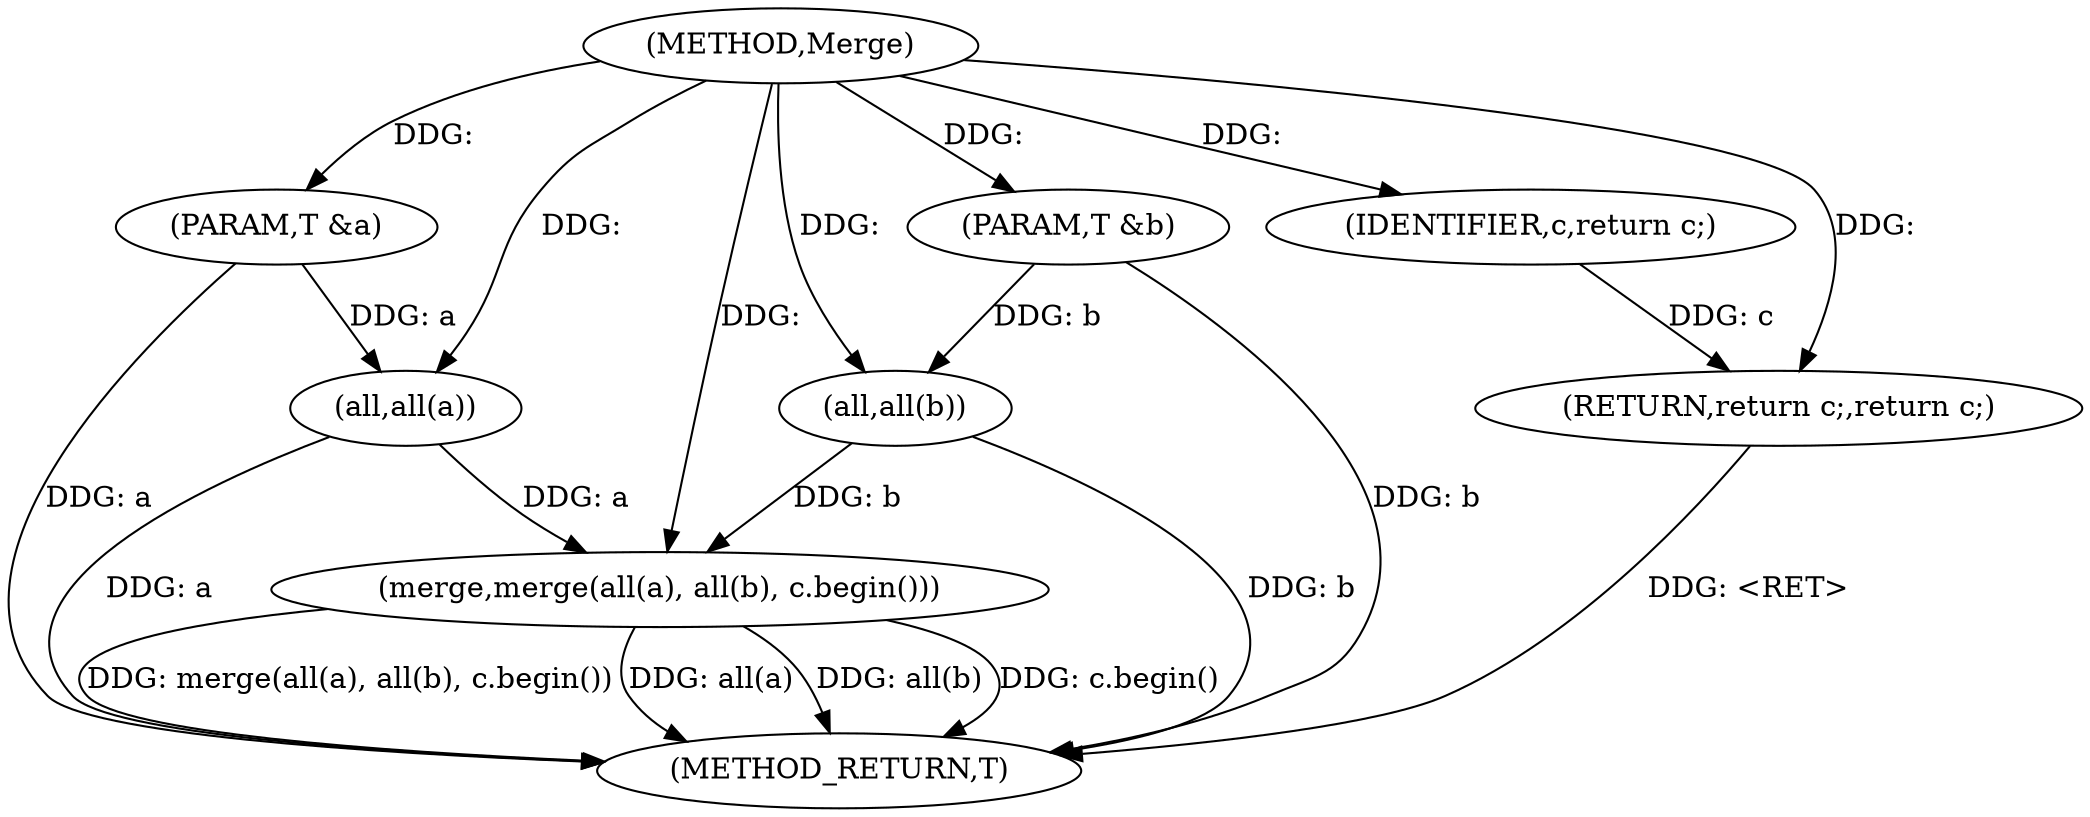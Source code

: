 digraph "Merge" {  
"1001226" [label = "(METHOD,Merge)" ]
"1001239" [label = "(METHOD_RETURN,T)" ]
"1001227" [label = "(PARAM,T &a)" ]
"1001228" [label = "(PARAM,T &b)" ]
"1001231" [label = "(merge,merge(all(a), all(b), c.begin()))" ]
"1001237" [label = "(RETURN,return c;,return c;)" ]
"1001238" [label = "(IDENTIFIER,c,return c;)" ]
"1001232" [label = "(all,all(a))" ]
"1001234" [label = "(all,all(b))" ]
  "1001237" -> "1001239"  [ label = "DDG: <RET>"] 
  "1001227" -> "1001239"  [ label = "DDG: a"] 
  "1001228" -> "1001239"  [ label = "DDG: b"] 
  "1001232" -> "1001239"  [ label = "DDG: a"] 
  "1001231" -> "1001239"  [ label = "DDG: all(a)"] 
  "1001234" -> "1001239"  [ label = "DDG: b"] 
  "1001231" -> "1001239"  [ label = "DDG: all(b)"] 
  "1001231" -> "1001239"  [ label = "DDG: c.begin()"] 
  "1001231" -> "1001239"  [ label = "DDG: merge(all(a), all(b), c.begin())"] 
  "1001226" -> "1001227"  [ label = "DDG: "] 
  "1001226" -> "1001228"  [ label = "DDG: "] 
  "1001238" -> "1001237"  [ label = "DDG: c"] 
  "1001226" -> "1001237"  [ label = "DDG: "] 
  "1001232" -> "1001231"  [ label = "DDG: a"] 
  "1001234" -> "1001231"  [ label = "DDG: b"] 
  "1001226" -> "1001231"  [ label = "DDG: "] 
  "1001226" -> "1001238"  [ label = "DDG: "] 
  "1001227" -> "1001232"  [ label = "DDG: a"] 
  "1001226" -> "1001232"  [ label = "DDG: "] 
  "1001228" -> "1001234"  [ label = "DDG: b"] 
  "1001226" -> "1001234"  [ label = "DDG: "] 
}
